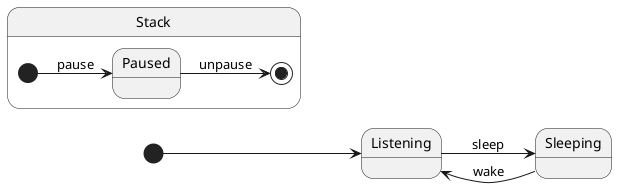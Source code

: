 @startuml
left to right direction
skinparam packageStyle rect

state Listening {

}

state Sleeping {

}

state Stack {
	[*] --> Paused: pause
	Paused --> [*]: unpause

	state Paused {

	}
}

[*] --> Listening
Listening --> Sleeping: sleep
Sleeping --> Listening: wake

@enduml
